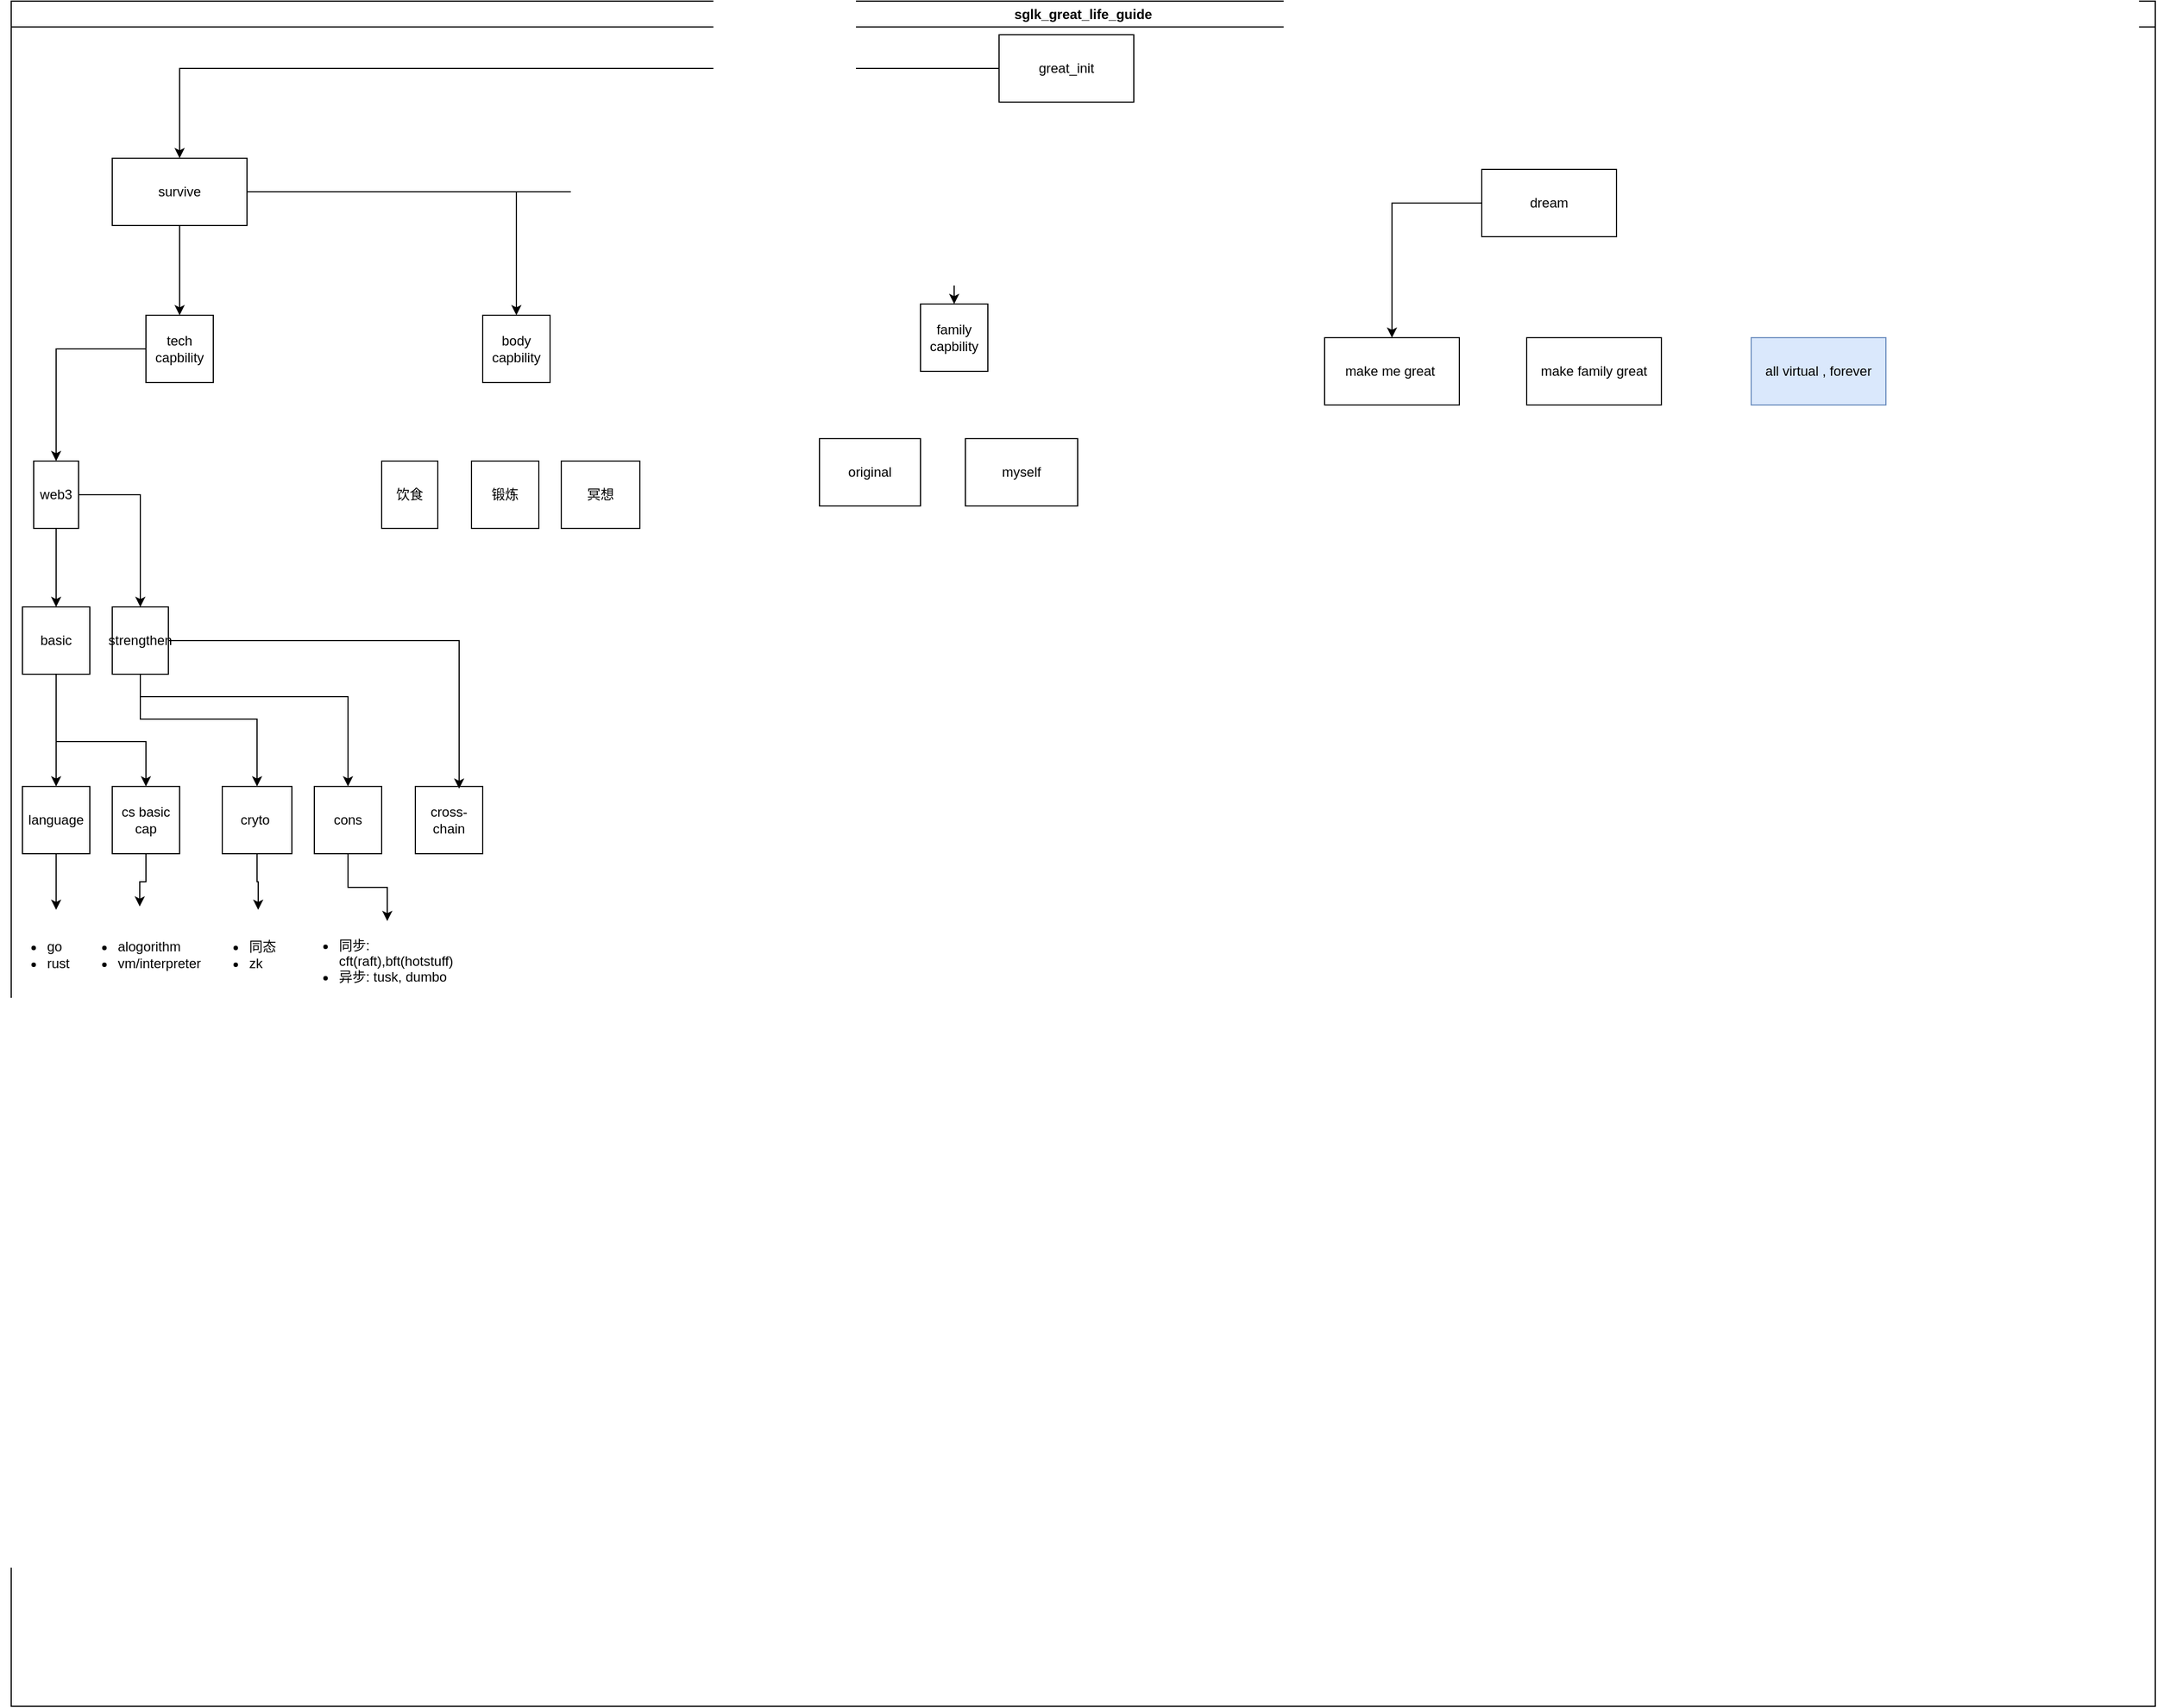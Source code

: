 <mxfile version="22.1.0" type="github">
  <diagram name="第 1 页" id="f9EMfyLQ7eUBQbDnIyq-">
    <mxGraphModel dx="1384" dy="825" grid="1" gridSize="10" guides="1" tooltips="1" connect="1" arrows="1" fold="1" page="1" pageScale="1" pageWidth="2000" pageHeight="2000" math="0" shadow="0">
      <root>
        <mxCell id="0" />
        <mxCell id="1" parent="0" />
        <mxCell id="NyROegd5w6SE0yvPeeye-4" value="sglk_great_life_guide" style="swimlane;whiteSpace=wrap;html=1;" vertex="1" parent="1">
          <mxGeometry x="50" y="30" width="1910" height="1520" as="geometry" />
        </mxCell>
        <mxCell id="NyROegd5w6SE0yvPeeye-7" style="edgeStyle=orthogonalEdgeStyle;rounded=0;orthogonalLoop=1;jettySize=auto;html=1;" edge="1" parent="NyROegd5w6SE0yvPeeye-4" source="NyROegd5w6SE0yvPeeye-5" target="NyROegd5w6SE0yvPeeye-6">
          <mxGeometry relative="1" as="geometry" />
        </mxCell>
        <mxCell id="NyROegd5w6SE0yvPeeye-5" value="great_init" style="rounded=0;whiteSpace=wrap;html=1;" vertex="1" parent="NyROegd5w6SE0yvPeeye-4">
          <mxGeometry x="880" y="30" width="120" height="60" as="geometry" />
        </mxCell>
        <mxCell id="NyROegd5w6SE0yvPeeye-15" style="edgeStyle=orthogonalEdgeStyle;rounded=0;orthogonalLoop=1;jettySize=auto;html=1;entryX=0.5;entryY=0;entryDx=0;entryDy=0;" edge="1" parent="NyROegd5w6SE0yvPeeye-4" source="NyROegd5w6SE0yvPeeye-6" target="NyROegd5w6SE0yvPeeye-8">
          <mxGeometry relative="1" as="geometry" />
        </mxCell>
        <mxCell id="NyROegd5w6SE0yvPeeye-82" style="edgeStyle=orthogonalEdgeStyle;rounded=0;orthogonalLoop=1;jettySize=auto;html=1;" edge="1" parent="NyROegd5w6SE0yvPeeye-4" source="NyROegd5w6SE0yvPeeye-6" target="NyROegd5w6SE0yvPeeye-9">
          <mxGeometry relative="1" as="geometry" />
        </mxCell>
        <mxCell id="NyROegd5w6SE0yvPeeye-83" style="edgeStyle=orthogonalEdgeStyle;rounded=0;orthogonalLoop=1;jettySize=auto;html=1;" edge="1" parent="NyROegd5w6SE0yvPeeye-4" source="NyROegd5w6SE0yvPeeye-6" target="NyROegd5w6SE0yvPeeye-10">
          <mxGeometry relative="1" as="geometry" />
        </mxCell>
        <mxCell id="NyROegd5w6SE0yvPeeye-6" value="survive" style="rounded=0;whiteSpace=wrap;html=1;" vertex="1" parent="NyROegd5w6SE0yvPeeye-4">
          <mxGeometry x="90" y="140" width="120" height="60" as="geometry" />
        </mxCell>
        <mxCell id="NyROegd5w6SE0yvPeeye-16" style="edgeStyle=orthogonalEdgeStyle;rounded=0;orthogonalLoop=1;jettySize=auto;html=1;" edge="1" parent="NyROegd5w6SE0yvPeeye-4" source="NyROegd5w6SE0yvPeeye-8" target="NyROegd5w6SE0yvPeeye-14">
          <mxGeometry relative="1" as="geometry" />
        </mxCell>
        <mxCell id="NyROegd5w6SE0yvPeeye-8" value="tech capbility" style="rounded=0;whiteSpace=wrap;html=1;" vertex="1" parent="NyROegd5w6SE0yvPeeye-4">
          <mxGeometry x="120" y="280" width="60" height="60" as="geometry" />
        </mxCell>
        <mxCell id="NyROegd5w6SE0yvPeeye-9" value="body capbility" style="rounded=0;whiteSpace=wrap;html=1;" vertex="1" parent="NyROegd5w6SE0yvPeeye-4">
          <mxGeometry x="420" y="280" width="60" height="60" as="geometry" />
        </mxCell>
        <mxCell id="NyROegd5w6SE0yvPeeye-10" value="family capbility" style="rounded=0;whiteSpace=wrap;html=1;" vertex="1" parent="NyROegd5w6SE0yvPeeye-4">
          <mxGeometry x="810" y="270" width="60" height="60" as="geometry" />
        </mxCell>
        <mxCell id="NyROegd5w6SE0yvPeeye-70" style="edgeStyle=orthogonalEdgeStyle;rounded=0;orthogonalLoop=1;jettySize=auto;html=1;entryX=0.5;entryY=0;entryDx=0;entryDy=0;" edge="1" parent="NyROegd5w6SE0yvPeeye-4" source="NyROegd5w6SE0yvPeeye-12" target="NyROegd5w6SE0yvPeeye-38">
          <mxGeometry relative="1" as="geometry" />
        </mxCell>
        <mxCell id="NyROegd5w6SE0yvPeeye-71" style="edgeStyle=orthogonalEdgeStyle;rounded=0;orthogonalLoop=1;jettySize=auto;html=1;" edge="1" parent="NyROegd5w6SE0yvPeeye-4" source="NyROegd5w6SE0yvPeeye-12" target="NyROegd5w6SE0yvPeeye-39">
          <mxGeometry relative="1" as="geometry">
            <Array as="points">
              <mxPoint x="40" y="660" />
              <mxPoint x="120" y="660" />
            </Array>
          </mxGeometry>
        </mxCell>
        <mxCell id="NyROegd5w6SE0yvPeeye-12" value="basic" style="rounded=0;whiteSpace=wrap;html=1;" vertex="1" parent="NyROegd5w6SE0yvPeeye-4">
          <mxGeometry x="10" y="540" width="60" height="60" as="geometry" />
        </mxCell>
        <mxCell id="NyROegd5w6SE0yvPeeye-74" style="edgeStyle=orthogonalEdgeStyle;rounded=0;orthogonalLoop=1;jettySize=auto;html=1;" edge="1" parent="NyROegd5w6SE0yvPeeye-4" source="NyROegd5w6SE0yvPeeye-13" target="NyROegd5w6SE0yvPeeye-72">
          <mxGeometry relative="1" as="geometry">
            <Array as="points">
              <mxPoint x="115" y="640" />
              <mxPoint x="219" y="640" />
            </Array>
          </mxGeometry>
        </mxCell>
        <mxCell id="NyROegd5w6SE0yvPeeye-75" style="edgeStyle=orthogonalEdgeStyle;rounded=0;orthogonalLoop=1;jettySize=auto;html=1;" edge="1" parent="NyROegd5w6SE0yvPeeye-4" source="NyROegd5w6SE0yvPeeye-13" target="NyROegd5w6SE0yvPeeye-73">
          <mxGeometry relative="1" as="geometry">
            <Array as="points">
              <mxPoint x="115" y="620" />
              <mxPoint x="300" y="620" />
            </Array>
          </mxGeometry>
        </mxCell>
        <mxCell id="NyROegd5w6SE0yvPeeye-13" value="strengthen" style="rounded=0;whiteSpace=wrap;html=1;" vertex="1" parent="NyROegd5w6SE0yvPeeye-4">
          <mxGeometry x="90" y="540" width="50" height="60" as="geometry" />
        </mxCell>
        <mxCell id="NyROegd5w6SE0yvPeeye-17" style="edgeStyle=orthogonalEdgeStyle;rounded=0;orthogonalLoop=1;jettySize=auto;html=1;" edge="1" parent="NyROegd5w6SE0yvPeeye-4" source="NyROegd5w6SE0yvPeeye-14" target="NyROegd5w6SE0yvPeeye-12">
          <mxGeometry relative="1" as="geometry" />
        </mxCell>
        <mxCell id="NyROegd5w6SE0yvPeeye-18" style="edgeStyle=orthogonalEdgeStyle;rounded=0;orthogonalLoop=1;jettySize=auto;html=1;" edge="1" parent="NyROegd5w6SE0yvPeeye-4" source="NyROegd5w6SE0yvPeeye-14" target="NyROegd5w6SE0yvPeeye-13">
          <mxGeometry relative="1" as="geometry" />
        </mxCell>
        <mxCell id="NyROegd5w6SE0yvPeeye-14" value="web3" style="rounded=0;whiteSpace=wrap;html=1;" vertex="1" parent="NyROegd5w6SE0yvPeeye-4">
          <mxGeometry x="20" y="410" width="40" height="60" as="geometry" />
        </mxCell>
        <mxCell id="NyROegd5w6SE0yvPeeye-41" style="edgeStyle=orthogonalEdgeStyle;rounded=0;orthogonalLoop=1;jettySize=auto;html=1;entryX=0.5;entryY=0;entryDx=0;entryDy=0;" edge="1" parent="NyROegd5w6SE0yvPeeye-4" source="NyROegd5w6SE0yvPeeye-38" target="NyROegd5w6SE0yvPeeye-40">
          <mxGeometry relative="1" as="geometry" />
        </mxCell>
        <mxCell id="NyROegd5w6SE0yvPeeye-38" value="language" style="rounded=0;whiteSpace=wrap;html=1;" vertex="1" parent="NyROegd5w6SE0yvPeeye-4">
          <mxGeometry x="10" y="700" width="60" height="60" as="geometry" />
        </mxCell>
        <mxCell id="NyROegd5w6SE0yvPeeye-39" value="cs basic cap" style="rounded=0;whiteSpace=wrap;html=1;" vertex="1" parent="NyROegd5w6SE0yvPeeye-4">
          <mxGeometry x="90" y="700" width="60" height="60" as="geometry" />
        </mxCell>
        <mxCell id="NyROegd5w6SE0yvPeeye-40" value="&lt;ul&gt;&lt;li&gt;go&lt;/li&gt;&lt;li&gt;rust&lt;/li&gt;&lt;/ul&gt;" style="text;strokeColor=none;fillColor=none;html=1;whiteSpace=wrap;verticalAlign=middle;overflow=hidden;" vertex="1" parent="NyROegd5w6SE0yvPeeye-4">
          <mxGeometry x="-10" y="810" width="100" height="80" as="geometry" />
        </mxCell>
        <mxCell id="NyROegd5w6SE0yvPeeye-68" value="&lt;ul&gt;&lt;li&gt;alogorithm&lt;/li&gt;&lt;li&gt;vm/interpreter&lt;/li&gt;&lt;/ul&gt;" style="text;strokeColor=none;fillColor=none;html=1;whiteSpace=wrap;verticalAlign=middle;overflow=hidden;" vertex="1" parent="NyROegd5w6SE0yvPeeye-4">
          <mxGeometry x="52.5" y="810" width="135" height="80" as="geometry" />
        </mxCell>
        <mxCell id="NyROegd5w6SE0yvPeeye-69" style="edgeStyle=orthogonalEdgeStyle;rounded=0;orthogonalLoop=1;jettySize=auto;html=1;entryX=0.459;entryY=-0.037;entryDx=0;entryDy=0;entryPerimeter=0;" edge="1" parent="NyROegd5w6SE0yvPeeye-4" source="NyROegd5w6SE0yvPeeye-39" target="NyROegd5w6SE0yvPeeye-68">
          <mxGeometry relative="1" as="geometry" />
        </mxCell>
        <mxCell id="NyROegd5w6SE0yvPeeye-78" style="edgeStyle=orthogonalEdgeStyle;rounded=0;orthogonalLoop=1;jettySize=auto;html=1;" edge="1" parent="NyROegd5w6SE0yvPeeye-4" source="NyROegd5w6SE0yvPeeye-72" target="NyROegd5w6SE0yvPeeye-76">
          <mxGeometry relative="1" as="geometry" />
        </mxCell>
        <mxCell id="NyROegd5w6SE0yvPeeye-72" value="cryto&amp;nbsp;" style="rounded=0;whiteSpace=wrap;html=1;" vertex="1" parent="NyROegd5w6SE0yvPeeye-4">
          <mxGeometry x="188" y="700" width="62" height="60" as="geometry" />
        </mxCell>
        <mxCell id="NyROegd5w6SE0yvPeeye-79" style="edgeStyle=orthogonalEdgeStyle;rounded=0;orthogonalLoop=1;jettySize=auto;html=1;entryX=0.5;entryY=0;entryDx=0;entryDy=0;" edge="1" parent="NyROegd5w6SE0yvPeeye-4" source="NyROegd5w6SE0yvPeeye-73" target="NyROegd5w6SE0yvPeeye-77">
          <mxGeometry relative="1" as="geometry" />
        </mxCell>
        <mxCell id="NyROegd5w6SE0yvPeeye-73" value="cons" style="rounded=0;whiteSpace=wrap;html=1;" vertex="1" parent="NyROegd5w6SE0yvPeeye-4">
          <mxGeometry x="270" y="700" width="60" height="60" as="geometry" />
        </mxCell>
        <mxCell id="NyROegd5w6SE0yvPeeye-76" value="&lt;ul&gt;&lt;li&gt;同态&lt;/li&gt;&lt;li&gt;zk&lt;/li&gt;&lt;/ul&gt;" style="text;strokeColor=none;fillColor=none;html=1;whiteSpace=wrap;verticalAlign=middle;overflow=hidden;" vertex="1" parent="NyROegd5w6SE0yvPeeye-4">
          <mxGeometry x="170" y="810" width="100" height="80" as="geometry" />
        </mxCell>
        <mxCell id="NyROegd5w6SE0yvPeeye-77" value="&lt;ul&gt;&lt;li&gt;同步: cft(raft),bft(hotstuff)&lt;/li&gt;&lt;li&gt;异步: tusk, dumbo&lt;/li&gt;&lt;/ul&gt;" style="text;strokeColor=none;fillColor=none;html=1;whiteSpace=wrap;verticalAlign=middle;overflow=hidden;" vertex="1" parent="NyROegd5w6SE0yvPeeye-4">
          <mxGeometry x="250" y="820" width="170" height="70" as="geometry" />
        </mxCell>
        <mxCell id="NyROegd5w6SE0yvPeeye-80" value="cross-chain" style="rounded=0;whiteSpace=wrap;html=1;" vertex="1" parent="NyROegd5w6SE0yvPeeye-4">
          <mxGeometry x="360" y="700" width="60" height="60" as="geometry" />
        </mxCell>
        <mxCell id="NyROegd5w6SE0yvPeeye-81" style="edgeStyle=orthogonalEdgeStyle;rounded=0;orthogonalLoop=1;jettySize=auto;html=1;entryX=0.65;entryY=0.033;entryDx=0;entryDy=0;entryPerimeter=0;" edge="1" parent="NyROegd5w6SE0yvPeeye-4" source="NyROegd5w6SE0yvPeeye-13" target="NyROegd5w6SE0yvPeeye-80">
          <mxGeometry relative="1" as="geometry" />
        </mxCell>
        <mxCell id="NyROegd5w6SE0yvPeeye-84" value="饮食" style="rounded=0;whiteSpace=wrap;html=1;" vertex="1" parent="NyROegd5w6SE0yvPeeye-4">
          <mxGeometry x="330" y="410" width="50" height="60" as="geometry" />
        </mxCell>
        <mxCell id="NyROegd5w6SE0yvPeeye-85" value="锻炼" style="rounded=0;whiteSpace=wrap;html=1;" vertex="1" parent="NyROegd5w6SE0yvPeeye-4">
          <mxGeometry x="410" y="410" width="60" height="60" as="geometry" />
        </mxCell>
        <mxCell id="NyROegd5w6SE0yvPeeye-86" value="冥想" style="rounded=0;whiteSpace=wrap;html=1;" vertex="1" parent="NyROegd5w6SE0yvPeeye-4">
          <mxGeometry x="490" y="410" width="70" height="60" as="geometry" />
        </mxCell>
        <mxCell id="NyROegd5w6SE0yvPeeye-89" style="edgeStyle=orthogonalEdgeStyle;rounded=0;orthogonalLoop=1;jettySize=auto;html=1;entryX=0.5;entryY=0;entryDx=0;entryDy=0;" edge="1" parent="NyROegd5w6SE0yvPeeye-4" source="NyROegd5w6SE0yvPeeye-87" target="NyROegd5w6SE0yvPeeye-88">
          <mxGeometry relative="1" as="geometry" />
        </mxCell>
        <mxCell id="NyROegd5w6SE0yvPeeye-87" value="dream" style="rounded=0;whiteSpace=wrap;html=1;" vertex="1" parent="NyROegd5w6SE0yvPeeye-4">
          <mxGeometry x="1310" y="150" width="120" height="60" as="geometry" />
        </mxCell>
        <mxCell id="NyROegd5w6SE0yvPeeye-88" value="make me great&amp;nbsp;" style="rounded=0;whiteSpace=wrap;html=1;" vertex="1" parent="NyROegd5w6SE0yvPeeye-4">
          <mxGeometry x="1170" y="300" width="120" height="60" as="geometry" />
        </mxCell>
        <mxCell id="NyROegd5w6SE0yvPeeye-90" value="original" style="rounded=0;whiteSpace=wrap;html=1;" vertex="1" parent="NyROegd5w6SE0yvPeeye-4">
          <mxGeometry x="720" y="390" width="90" height="60" as="geometry" />
        </mxCell>
        <mxCell id="NyROegd5w6SE0yvPeeye-91" value="myself" style="rounded=0;whiteSpace=wrap;html=1;" vertex="1" parent="NyROegd5w6SE0yvPeeye-4">
          <mxGeometry x="850" y="390" width="100" height="60" as="geometry" />
        </mxCell>
        <mxCell id="NyROegd5w6SE0yvPeeye-92" value="make family great" style="rounded=0;whiteSpace=wrap;html=1;" vertex="1" parent="NyROegd5w6SE0yvPeeye-4">
          <mxGeometry x="1350" y="300" width="120" height="60" as="geometry" />
        </mxCell>
        <mxCell id="NyROegd5w6SE0yvPeeye-93" value="all virtual , forever" style="rounded=0;whiteSpace=wrap;html=1;fillColor=#dae8fc;strokeColor=#6c8ebf;" vertex="1" parent="NyROegd5w6SE0yvPeeye-4">
          <mxGeometry x="1550" y="300" width="120" height="60" as="geometry" />
        </mxCell>
      </root>
    </mxGraphModel>
  </diagram>
</mxfile>
